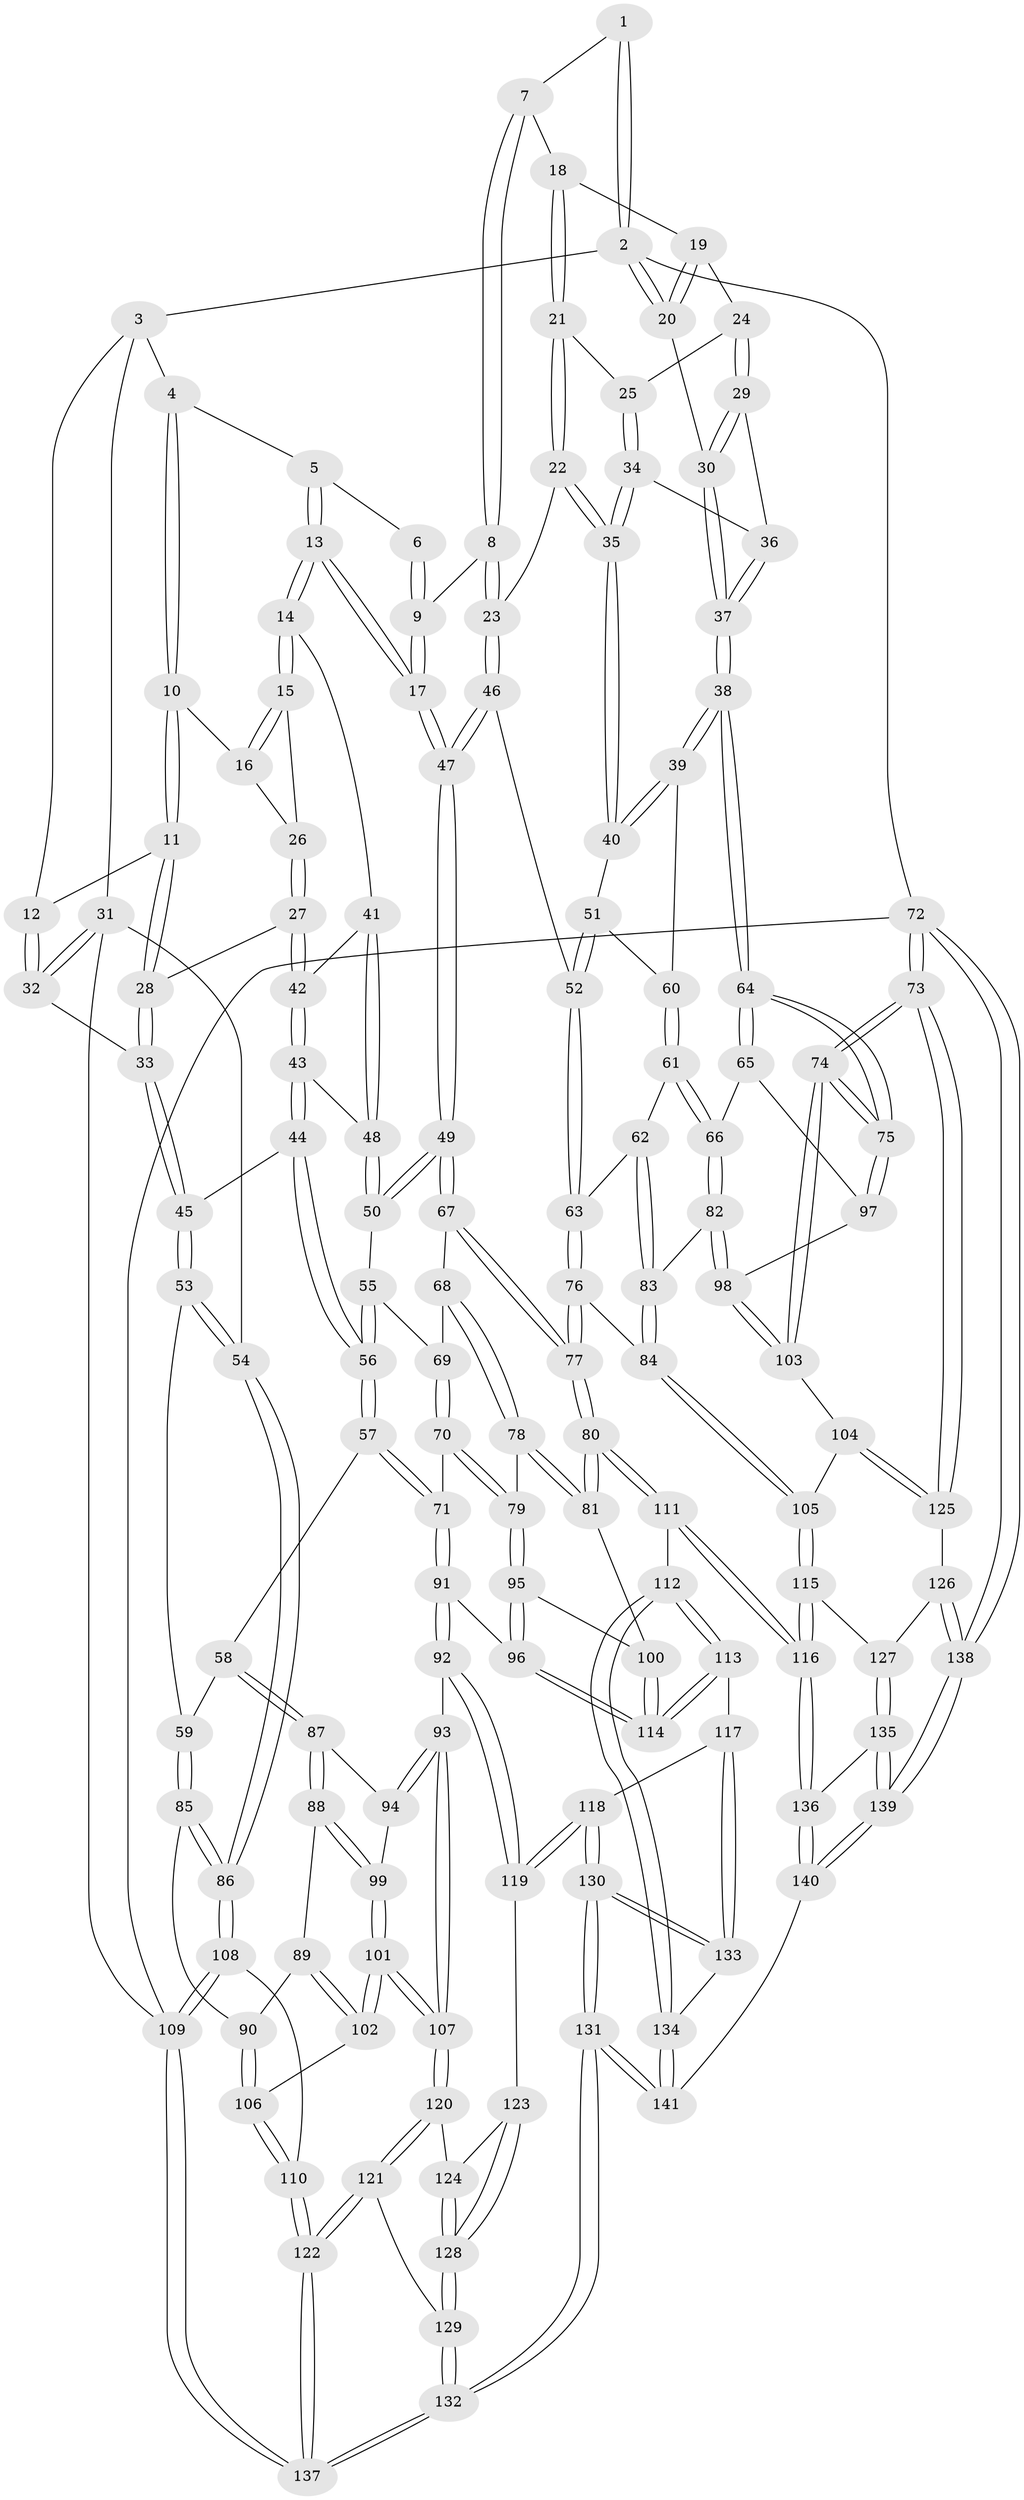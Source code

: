 // Generated by graph-tools (version 1.1) at 2025/27/03/09/25 03:27:09]
// undirected, 141 vertices, 349 edges
graph export_dot {
graph [start="1"]
  node [color=gray90,style=filled];
  1 [pos="+0.7618566844211934+0"];
  2 [pos="+1+0"];
  3 [pos="+0.22705450530740456+0"];
  4 [pos="+0.5124116008163533+0"];
  5 [pos="+0.5193390574464369+0"];
  6 [pos="+0.7319787562377764+0"];
  7 [pos="+0.8638859455911109+0.03421571577945989"];
  8 [pos="+0.7857983104846356+0.17736804619967264"];
  9 [pos="+0.6950461832698658+0.169328304834792"];
  10 [pos="+0.37945379665971485+0.07325566523734496"];
  11 [pos="+0.22621104813582874+0.09048983392600822"];
  12 [pos="+0.18944812448277765+0.059386928275352475"];
  13 [pos="+0.5346650505069829+0.19654493782664392"];
  14 [pos="+0.49098521707380605+0.19257203744379672"];
  15 [pos="+0.4577842903389899+0.17802154143138194"];
  16 [pos="+0.3893134127260451+0.1010035973984324"];
  17 [pos="+0.5899156514062851+0.2532210114140436"];
  18 [pos="+0.8744742104580556+0.0441556023192333"];
  19 [pos="+0.9014185361890419+0.054552828157418215"];
  20 [pos="+1+0"];
  21 [pos="+0.8793705350229143+0.06784324165765605"];
  22 [pos="+0.8793166500340495+0.2233003313276832"];
  23 [pos="+0.8481035946296239+0.2250935025844997"];
  24 [pos="+0.9706887090777238+0.098392416639615"];
  25 [pos="+0.9377740329213502+0.17235258081966495"];
  26 [pos="+0.30628790610923357+0.18653876365601607"];
  27 [pos="+0.2931532753590234+0.19035278921565582"];
  28 [pos="+0.26009384883126674+0.14994419867335487"];
  29 [pos="+1+0.08810078587016448"];
  30 [pos="+1+0.03301267377161873"];
  31 [pos="+0+0.19775668222163478"];
  32 [pos="+0.12053316952242758+0.10625630288265443"];
  33 [pos="+0.1582330392572438+0.27032571999763"];
  34 [pos="+0.9365366922162163+0.18279171335364858"];
  35 [pos="+0.9043985225120893+0.22825672973492858"];
  36 [pos="+0.9484251112404961+0.1806888427527439"];
  37 [pos="+1+0.23388919508041228"];
  38 [pos="+1+0.36519058470778015"];
  39 [pos="+1+0.3580702266906934"];
  40 [pos="+0.9226754279934113+0.24878594590073144"];
  41 [pos="+0.3804308693624598+0.26300784458461235"];
  42 [pos="+0.29350331810624053+0.19789579468998536"];
  43 [pos="+0.26935571742000736+0.2705773845845433"];
  44 [pos="+0.19986297839902611+0.3345626007588838"];
  45 [pos="+0.15836528267231673+0.32779987256092524"];
  46 [pos="+0.7616010055116306+0.38663430387090053"];
  47 [pos="+0.5974170208130701+0.34747098648708424"];
  48 [pos="+0.36910358064468246+0.32591441508859614"];
  49 [pos="+0.5852463692805921+0.3635386091889584"];
  50 [pos="+0.3747255917241912+0.3395894002301101"];
  51 [pos="+0.8094742011376969+0.4075655500989136"];
  52 [pos="+0.7873980307971394+0.4079558884148754"];
  53 [pos="+0.0804534263918378+0.35607887191612975"];
  54 [pos="+0+0.4018771875227857"];
  55 [pos="+0.30690067046710756+0.42961909235758394"];
  56 [pos="+0.2888348362584511+0.43810416812036856"];
  57 [pos="+0.26062515155762633+0.5435048225029152"];
  58 [pos="+0.25238760514595615+0.546275253007678"];
  59 [pos="+0.23825145601320127+0.541113757996284"];
  60 [pos="+0.932993436565435+0.41543099594335"];
  61 [pos="+0.921787774275764+0.5504868909035834"];
  62 [pos="+0.8266050491961602+0.550598085296387"];
  63 [pos="+0.7893080759590547+0.5369251897345141"];
  64 [pos="+1+0.5804589570923401"];
  65 [pos="+1+0.5965015816985397"];
  66 [pos="+0.9362950823776077+0.5686298738789085"];
  67 [pos="+0.5700278557495565+0.40888432816519804"];
  68 [pos="+0.5135839909392307+0.45092619643880916"];
  69 [pos="+0.41942432526906703+0.4538455831599777"];
  70 [pos="+0.3538451214409308+0.5764473371914116"];
  71 [pos="+0.27529375486816937+0.5535403214232135"];
  72 [pos="+1+1"];
  73 [pos="+1+0.9581728127758394"];
  74 [pos="+1+0.900500188261469"];
  75 [pos="+1+0.8849514559710255"];
  76 [pos="+0.6968225496100416+0.6381946416150931"];
  77 [pos="+0.65744383664493+0.6454537075179921"];
  78 [pos="+0.43295050204299373+0.6029565532012161"];
  79 [pos="+0.4100686995454947+0.6023560989982752"];
  80 [pos="+0.6116753978640331+0.7002313151822653"];
  81 [pos="+0.4734638230321955+0.6432751284972857"];
  82 [pos="+0.8736951493578659+0.6540204210867379"];
  83 [pos="+0.8680846443930089+0.6521512733355457"];
  84 [pos="+0.7497961575913238+0.665880676994344"];
  85 [pos="+0+0.4805208719703798"];
  86 [pos="+0+0.45762399664924786"];
  87 [pos="+0.226479646644188+0.5821551858394785"];
  88 [pos="+0.09499161773130738+0.6404667654714521"];
  89 [pos="+0.09451452863223951+0.6405533950484129"];
  90 [pos="+0.06793135773663538+0.6314323236009152"];
  91 [pos="+0.30650061248285176+0.7231067839962847"];
  92 [pos="+0.2813015673320358+0.7512076464424026"];
  93 [pos="+0.2617574906492787+0.7481800959665851"];
  94 [pos="+0.2152560155818719+0.6385559150965865"];
  95 [pos="+0.3500269282741512+0.7127705658076918"];
  96 [pos="+0.3498897552109645+0.7129244446585024"];
  97 [pos="+0.9465672076417416+0.6808931371696576"];
  98 [pos="+0.9066891598821706+0.7063380214264149"];
  99 [pos="+0.1800282461000281+0.6842898173683778"];
  100 [pos="+0.43518273785706985+0.7089873013076192"];
  101 [pos="+0.166593321186989+0.7642386931999117"];
  102 [pos="+0.13376208722574445+0.7472221840268758"];
  103 [pos="+0.8998577759814682+0.755000799515831"];
  104 [pos="+0.8745523015287964+0.773685736990667"];
  105 [pos="+0.8353602292830571+0.780374531171107"];
  106 [pos="+0.04946075795702697+0.7531502945817969"];
  107 [pos="+0.16921995960353511+0.7675245055535831"];
  108 [pos="+0+0.6812767462674743"];
  109 [pos="+0+1"];
  110 [pos="+0.040120067072434484+0.7591002080160156"];
  111 [pos="+0.6023682792919982+0.8050785402304768"];
  112 [pos="+0.6012961341655252+0.8058345816330995"];
  113 [pos="+0.4330646538324857+0.8234935045226558"];
  114 [pos="+0.4211944215174075+0.7855417048598033"];
  115 [pos="+0.7793034880443571+0.8435576775716188"];
  116 [pos="+0.6695436180319713+0.8486145530308458"];
  117 [pos="+0.4328290118155931+0.8236961182086755"];
  118 [pos="+0.3360802079364101+0.8325800656807949"];
  119 [pos="+0.31145357584166855+0.8234899687543754"];
  120 [pos="+0.16548232349239447+0.7916635907629698"];
  121 [pos="+0.14349506252947225+0.838081994946483"];
  122 [pos="+0.06377533976372399+0.9379855523965775"];
  123 [pos="+0.295102756296992+0.8379333940581946"];
  124 [pos="+0.1945678314437215+0.8123538483774283"];
  125 [pos="+0.9067572833693013+0.8577055419455272"];
  126 [pos="+0.8774524912728393+0.9053048452855197"];
  127 [pos="+0.7851259401424981+0.8520874097496774"];
  128 [pos="+0.2598505113132249+0.8767498381991007"];
  129 [pos="+0.2545422455579539+0.8877601498771273"];
  130 [pos="+0.35170604385466936+1"];
  131 [pos="+0.30620818761603485+1"];
  132 [pos="+0.19210047009138437+1"];
  133 [pos="+0.4196556284510473+0.9502119332125832"];
  134 [pos="+0.5605980511134319+0.9093602633981048"];
  135 [pos="+0.7981211040046264+0.9339423585828092"];
  136 [pos="+0.6899719850782533+0.9364619956038887"];
  137 [pos="+0+1"];
  138 [pos="+0.9981004500010563+1"];
  139 [pos="+0.9178203700480468+1"];
  140 [pos="+0.7402557619634661+1"];
  141 [pos="+0.5455287888700685+1"];
  1 -- 2;
  1 -- 2;
  1 -- 7;
  2 -- 3;
  2 -- 20;
  2 -- 20;
  2 -- 72;
  3 -- 4;
  3 -- 12;
  3 -- 31;
  4 -- 5;
  4 -- 10;
  4 -- 10;
  5 -- 6;
  5 -- 13;
  5 -- 13;
  6 -- 9;
  6 -- 9;
  7 -- 8;
  7 -- 8;
  7 -- 18;
  8 -- 9;
  8 -- 23;
  8 -- 23;
  9 -- 17;
  9 -- 17;
  10 -- 11;
  10 -- 11;
  10 -- 16;
  11 -- 12;
  11 -- 28;
  11 -- 28;
  12 -- 32;
  12 -- 32;
  13 -- 14;
  13 -- 14;
  13 -- 17;
  13 -- 17;
  14 -- 15;
  14 -- 15;
  14 -- 41;
  15 -- 16;
  15 -- 16;
  15 -- 26;
  16 -- 26;
  17 -- 47;
  17 -- 47;
  18 -- 19;
  18 -- 21;
  18 -- 21;
  19 -- 20;
  19 -- 20;
  19 -- 24;
  20 -- 30;
  21 -- 22;
  21 -- 22;
  21 -- 25;
  22 -- 23;
  22 -- 35;
  22 -- 35;
  23 -- 46;
  23 -- 46;
  24 -- 25;
  24 -- 29;
  24 -- 29;
  25 -- 34;
  25 -- 34;
  26 -- 27;
  26 -- 27;
  27 -- 28;
  27 -- 42;
  27 -- 42;
  28 -- 33;
  28 -- 33;
  29 -- 30;
  29 -- 30;
  29 -- 36;
  30 -- 37;
  30 -- 37;
  31 -- 32;
  31 -- 32;
  31 -- 54;
  31 -- 109;
  32 -- 33;
  33 -- 45;
  33 -- 45;
  34 -- 35;
  34 -- 35;
  34 -- 36;
  35 -- 40;
  35 -- 40;
  36 -- 37;
  36 -- 37;
  37 -- 38;
  37 -- 38;
  38 -- 39;
  38 -- 39;
  38 -- 64;
  38 -- 64;
  39 -- 40;
  39 -- 40;
  39 -- 60;
  40 -- 51;
  41 -- 42;
  41 -- 48;
  41 -- 48;
  42 -- 43;
  42 -- 43;
  43 -- 44;
  43 -- 44;
  43 -- 48;
  44 -- 45;
  44 -- 56;
  44 -- 56;
  45 -- 53;
  45 -- 53;
  46 -- 47;
  46 -- 47;
  46 -- 52;
  47 -- 49;
  47 -- 49;
  48 -- 50;
  48 -- 50;
  49 -- 50;
  49 -- 50;
  49 -- 67;
  49 -- 67;
  50 -- 55;
  51 -- 52;
  51 -- 52;
  51 -- 60;
  52 -- 63;
  52 -- 63;
  53 -- 54;
  53 -- 54;
  53 -- 59;
  54 -- 86;
  54 -- 86;
  55 -- 56;
  55 -- 56;
  55 -- 69;
  56 -- 57;
  56 -- 57;
  57 -- 58;
  57 -- 71;
  57 -- 71;
  58 -- 59;
  58 -- 87;
  58 -- 87;
  59 -- 85;
  59 -- 85;
  60 -- 61;
  60 -- 61;
  61 -- 62;
  61 -- 66;
  61 -- 66;
  62 -- 63;
  62 -- 83;
  62 -- 83;
  63 -- 76;
  63 -- 76;
  64 -- 65;
  64 -- 65;
  64 -- 75;
  64 -- 75;
  65 -- 66;
  65 -- 97;
  66 -- 82;
  66 -- 82;
  67 -- 68;
  67 -- 77;
  67 -- 77;
  68 -- 69;
  68 -- 78;
  68 -- 78;
  69 -- 70;
  69 -- 70;
  70 -- 71;
  70 -- 79;
  70 -- 79;
  71 -- 91;
  71 -- 91;
  72 -- 73;
  72 -- 73;
  72 -- 138;
  72 -- 138;
  72 -- 109;
  73 -- 74;
  73 -- 74;
  73 -- 125;
  73 -- 125;
  74 -- 75;
  74 -- 75;
  74 -- 103;
  74 -- 103;
  75 -- 97;
  75 -- 97;
  76 -- 77;
  76 -- 77;
  76 -- 84;
  77 -- 80;
  77 -- 80;
  78 -- 79;
  78 -- 81;
  78 -- 81;
  79 -- 95;
  79 -- 95;
  80 -- 81;
  80 -- 81;
  80 -- 111;
  80 -- 111;
  81 -- 100;
  82 -- 83;
  82 -- 98;
  82 -- 98;
  83 -- 84;
  83 -- 84;
  84 -- 105;
  84 -- 105;
  85 -- 86;
  85 -- 86;
  85 -- 90;
  86 -- 108;
  86 -- 108;
  87 -- 88;
  87 -- 88;
  87 -- 94;
  88 -- 89;
  88 -- 99;
  88 -- 99;
  89 -- 90;
  89 -- 102;
  89 -- 102;
  90 -- 106;
  90 -- 106;
  91 -- 92;
  91 -- 92;
  91 -- 96;
  92 -- 93;
  92 -- 119;
  92 -- 119;
  93 -- 94;
  93 -- 94;
  93 -- 107;
  93 -- 107;
  94 -- 99;
  95 -- 96;
  95 -- 96;
  95 -- 100;
  96 -- 114;
  96 -- 114;
  97 -- 98;
  98 -- 103;
  98 -- 103;
  99 -- 101;
  99 -- 101;
  100 -- 114;
  100 -- 114;
  101 -- 102;
  101 -- 102;
  101 -- 107;
  101 -- 107;
  102 -- 106;
  103 -- 104;
  104 -- 105;
  104 -- 125;
  104 -- 125;
  105 -- 115;
  105 -- 115;
  106 -- 110;
  106 -- 110;
  107 -- 120;
  107 -- 120;
  108 -- 109;
  108 -- 109;
  108 -- 110;
  109 -- 137;
  109 -- 137;
  110 -- 122;
  110 -- 122;
  111 -- 112;
  111 -- 116;
  111 -- 116;
  112 -- 113;
  112 -- 113;
  112 -- 134;
  112 -- 134;
  113 -- 114;
  113 -- 114;
  113 -- 117;
  115 -- 116;
  115 -- 116;
  115 -- 127;
  116 -- 136;
  116 -- 136;
  117 -- 118;
  117 -- 133;
  117 -- 133;
  118 -- 119;
  118 -- 119;
  118 -- 130;
  118 -- 130;
  119 -- 123;
  120 -- 121;
  120 -- 121;
  120 -- 124;
  121 -- 122;
  121 -- 122;
  121 -- 129;
  122 -- 137;
  122 -- 137;
  123 -- 124;
  123 -- 128;
  123 -- 128;
  124 -- 128;
  124 -- 128;
  125 -- 126;
  126 -- 127;
  126 -- 138;
  126 -- 138;
  127 -- 135;
  127 -- 135;
  128 -- 129;
  128 -- 129;
  129 -- 132;
  129 -- 132;
  130 -- 131;
  130 -- 131;
  130 -- 133;
  130 -- 133;
  131 -- 132;
  131 -- 132;
  131 -- 141;
  131 -- 141;
  132 -- 137;
  132 -- 137;
  133 -- 134;
  134 -- 141;
  134 -- 141;
  135 -- 136;
  135 -- 139;
  135 -- 139;
  136 -- 140;
  136 -- 140;
  138 -- 139;
  138 -- 139;
  139 -- 140;
  139 -- 140;
  140 -- 141;
}
